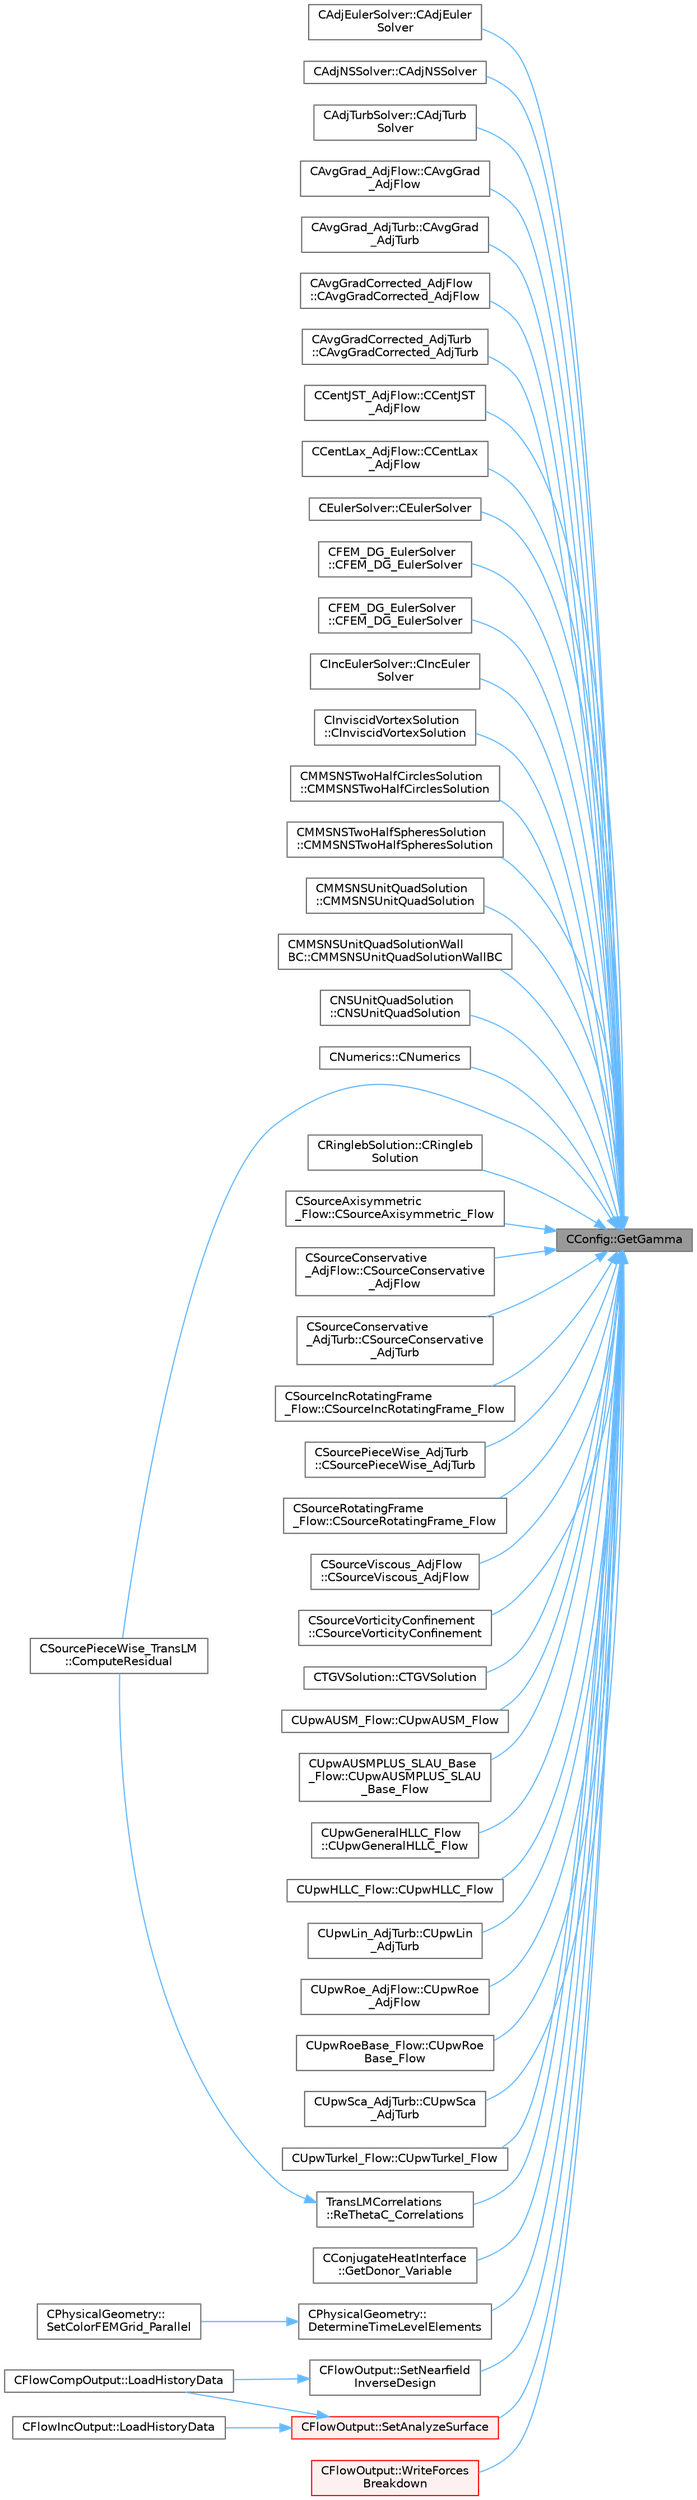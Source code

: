 digraph "CConfig::GetGamma"
{
 // LATEX_PDF_SIZE
  bgcolor="transparent";
  edge [fontname=Helvetica,fontsize=10,labelfontname=Helvetica,labelfontsize=10];
  node [fontname=Helvetica,fontsize=10,shape=box,height=0.2,width=0.4];
  rankdir="RL";
  Node1 [id="Node000001",label="CConfig::GetGamma",height=0.2,width=0.4,color="gray40", fillcolor="grey60", style="filled", fontcolor="black",tooltip="Get the value of the Gamma of fluid (ratio of specific heats)."];
  Node1 -> Node2 [id="edge1_Node000001_Node000002",dir="back",color="steelblue1",style="solid",tooltip=" "];
  Node2 [id="Node000002",label="CAdjEulerSolver::CAdjEuler\lSolver",height=0.2,width=0.4,color="grey40", fillcolor="white", style="filled",URL="$classCAdjEulerSolver.html#a0a739888df9436d4707665d152a7af1a",tooltip=" "];
  Node1 -> Node3 [id="edge2_Node000001_Node000003",dir="back",color="steelblue1",style="solid",tooltip=" "];
  Node3 [id="Node000003",label="CAdjNSSolver::CAdjNSSolver",height=0.2,width=0.4,color="grey40", fillcolor="white", style="filled",URL="$classCAdjNSSolver.html#a323f1dc7c0b9fe00d1911eeeea365d46",tooltip=" "];
  Node1 -> Node4 [id="edge3_Node000001_Node000004",dir="back",color="steelblue1",style="solid",tooltip=" "];
  Node4 [id="Node000004",label="CAdjTurbSolver::CAdjTurb\lSolver",height=0.2,width=0.4,color="grey40", fillcolor="white", style="filled",URL="$classCAdjTurbSolver.html#a621bdae0b081f25a67425cc037cd90a2",tooltip=" "];
  Node1 -> Node5 [id="edge4_Node000001_Node000005",dir="back",color="steelblue1",style="solid",tooltip=" "];
  Node5 [id="Node000005",label="CAvgGrad_AdjFlow::CAvgGrad\l_AdjFlow",height=0.2,width=0.4,color="grey40", fillcolor="white", style="filled",URL="$classCAvgGrad__AdjFlow.html#add6d9e0766bfbc435d5c6030e174e5db",tooltip="Constructor of the class."];
  Node1 -> Node6 [id="edge5_Node000001_Node000006",dir="back",color="steelblue1",style="solid",tooltip=" "];
  Node6 [id="Node000006",label="CAvgGrad_AdjTurb::CAvgGrad\l_AdjTurb",height=0.2,width=0.4,color="grey40", fillcolor="white", style="filled",URL="$classCAvgGrad__AdjTurb.html#a60e82051140de4d468062ef4203c318e",tooltip="Constructor of the class."];
  Node1 -> Node7 [id="edge6_Node000001_Node000007",dir="back",color="steelblue1",style="solid",tooltip=" "];
  Node7 [id="Node000007",label="CAvgGradCorrected_AdjFlow\l::CAvgGradCorrected_AdjFlow",height=0.2,width=0.4,color="grey40", fillcolor="white", style="filled",URL="$classCAvgGradCorrected__AdjFlow.html#add60fa453e90d4a5703aa19253c460d4",tooltip="Constructor of the class."];
  Node1 -> Node8 [id="edge7_Node000001_Node000008",dir="back",color="steelblue1",style="solid",tooltip=" "];
  Node8 [id="Node000008",label="CAvgGradCorrected_AdjTurb\l::CAvgGradCorrected_AdjTurb",height=0.2,width=0.4,color="grey40", fillcolor="white", style="filled",URL="$classCAvgGradCorrected__AdjTurb.html#ac004c0bbdc8d4f160e27b233871e2f13",tooltip="Constructor of the class."];
  Node1 -> Node9 [id="edge8_Node000001_Node000009",dir="back",color="steelblue1",style="solid",tooltip=" "];
  Node9 [id="Node000009",label="CCentJST_AdjFlow::CCentJST\l_AdjFlow",height=0.2,width=0.4,color="grey40", fillcolor="white", style="filled",URL="$classCCentJST__AdjFlow.html#a7822739aeee9c8ee0f0fd72b28858572",tooltip="Constructor of the class."];
  Node1 -> Node10 [id="edge9_Node000001_Node000010",dir="back",color="steelblue1",style="solid",tooltip=" "];
  Node10 [id="Node000010",label="CCentLax_AdjFlow::CCentLax\l_AdjFlow",height=0.2,width=0.4,color="grey40", fillcolor="white", style="filled",URL="$classCCentLax__AdjFlow.html#af3dfa3266fe9ee5f7b7fc9ab7c6a35ff",tooltip="Constructor of the class."];
  Node1 -> Node11 [id="edge10_Node000001_Node000011",dir="back",color="steelblue1",style="solid",tooltip=" "];
  Node11 [id="Node000011",label="CEulerSolver::CEulerSolver",height=0.2,width=0.4,color="grey40", fillcolor="white", style="filled",URL="$classCEulerSolver.html#acb987947b2e76a9900605cb5fee72460",tooltip="Main constructor of this class."];
  Node1 -> Node12 [id="edge11_Node000001_Node000012",dir="back",color="steelblue1",style="solid",tooltip=" "];
  Node12 [id="Node000012",label="CFEM_DG_EulerSolver\l::CFEM_DG_EulerSolver",height=0.2,width=0.4,color="grey40", fillcolor="white", style="filled",URL="$classCFEM__DG__EulerSolver.html#a70d30ef9e7cd7620d54ec73f4b1ed28c",tooltip=" "];
  Node1 -> Node13 [id="edge12_Node000001_Node000013",dir="back",color="steelblue1",style="solid",tooltip=" "];
  Node13 [id="Node000013",label="CFEM_DG_EulerSolver\l::CFEM_DG_EulerSolver",height=0.2,width=0.4,color="grey40", fillcolor="white", style="filled",URL="$classCFEM__DG__EulerSolver.html#a677fa998b78bd489a3f8bee0d56623dd",tooltip=" "];
  Node1 -> Node14 [id="edge13_Node000001_Node000014",dir="back",color="steelblue1",style="solid",tooltip=" "];
  Node14 [id="Node000014",label="CIncEulerSolver::CIncEuler\lSolver",height=0.2,width=0.4,color="grey40", fillcolor="white", style="filled",URL="$classCIncEulerSolver.html#a2a0c72c1d1d79e45c69da03e01f6281a",tooltip="Constructor of the class."];
  Node1 -> Node15 [id="edge14_Node000001_Node000015",dir="back",color="steelblue1",style="solid",tooltip=" "];
  Node15 [id="Node000015",label="CInviscidVortexSolution\l::CInviscidVortexSolution",height=0.2,width=0.4,color="grey40", fillcolor="white", style="filled",URL="$classCInviscidVortexSolution.html#a9fb38c20420c540927889c1769385d74",tooltip=" "];
  Node1 -> Node16 [id="edge15_Node000001_Node000016",dir="back",color="steelblue1",style="solid",tooltip=" "];
  Node16 [id="Node000016",label="CMMSNSTwoHalfCirclesSolution\l::CMMSNSTwoHalfCirclesSolution",height=0.2,width=0.4,color="grey40", fillcolor="white", style="filled",URL="$classCMMSNSTwoHalfCirclesSolution.html#afb31f8a5302b2a376a1781805fefb3f1",tooltip=" "];
  Node1 -> Node17 [id="edge16_Node000001_Node000017",dir="back",color="steelblue1",style="solid",tooltip=" "];
  Node17 [id="Node000017",label="CMMSNSTwoHalfSpheresSolution\l::CMMSNSTwoHalfSpheresSolution",height=0.2,width=0.4,color="grey40", fillcolor="white", style="filled",URL="$classCMMSNSTwoHalfSpheresSolution.html#a8a5a9229428c02216ec39243e5738c2c",tooltip=" "];
  Node1 -> Node18 [id="edge17_Node000001_Node000018",dir="back",color="steelblue1",style="solid",tooltip=" "];
  Node18 [id="Node000018",label="CMMSNSUnitQuadSolution\l::CMMSNSUnitQuadSolution",height=0.2,width=0.4,color="grey40", fillcolor="white", style="filled",URL="$classCMMSNSUnitQuadSolution.html#a15ed15b17ed5e8bcc2c4e22ae0208609",tooltip=" "];
  Node1 -> Node19 [id="edge18_Node000001_Node000019",dir="back",color="steelblue1",style="solid",tooltip=" "];
  Node19 [id="Node000019",label="CMMSNSUnitQuadSolutionWall\lBC::CMMSNSUnitQuadSolutionWallBC",height=0.2,width=0.4,color="grey40", fillcolor="white", style="filled",URL="$classCMMSNSUnitQuadSolutionWallBC.html#a8a073b252ded24ccdb874d41b6e1660a",tooltip=" "];
  Node1 -> Node20 [id="edge19_Node000001_Node000020",dir="back",color="steelblue1",style="solid",tooltip=" "];
  Node20 [id="Node000020",label="CNSUnitQuadSolution\l::CNSUnitQuadSolution",height=0.2,width=0.4,color="grey40", fillcolor="white", style="filled",URL="$classCNSUnitQuadSolution.html#a7e40a7f6fddad267f011675ff5f39fe3",tooltip=" "];
  Node1 -> Node21 [id="edge20_Node000001_Node000021",dir="back",color="steelblue1",style="solid",tooltip=" "];
  Node21 [id="Node000021",label="CNumerics::CNumerics",height=0.2,width=0.4,color="grey40", fillcolor="white", style="filled",URL="$classCNumerics.html#a79f665435f17104034568a1552fdea6d",tooltip=" "];
  Node1 -> Node22 [id="edge21_Node000001_Node000022",dir="back",color="steelblue1",style="solid",tooltip=" "];
  Node22 [id="Node000022",label="CSourcePieceWise_TransLM\l::ComputeResidual",height=0.2,width=0.4,color="grey40", fillcolor="white", style="filled",URL="$classCSourcePieceWise__TransLM.html#a4d02bd499be33be05c82bd84d466caac",tooltip="Residual for source term integration."];
  Node1 -> Node23 [id="edge22_Node000001_Node000023",dir="back",color="steelblue1",style="solid",tooltip=" "];
  Node23 [id="Node000023",label="CRinglebSolution::CRingleb\lSolution",height=0.2,width=0.4,color="grey40", fillcolor="white", style="filled",URL="$classCRinglebSolution.html#aaa237aa151b2dfc483805a864c0c1c16",tooltip=" "];
  Node1 -> Node24 [id="edge23_Node000001_Node000024",dir="back",color="steelblue1",style="solid",tooltip=" "];
  Node24 [id="Node000024",label="CSourceAxisymmetric\l_Flow::CSourceAxisymmetric_Flow",height=0.2,width=0.4,color="grey40", fillcolor="white", style="filled",URL="$classCSourceAxisymmetric__Flow.html#adb33590e9c81db638ec1d86bd5ffcb82",tooltip="Constructor of the class."];
  Node1 -> Node25 [id="edge24_Node000001_Node000025",dir="back",color="steelblue1",style="solid",tooltip=" "];
  Node25 [id="Node000025",label="CSourceConservative\l_AdjFlow::CSourceConservative\l_AdjFlow",height=0.2,width=0.4,color="grey40", fillcolor="white", style="filled",URL="$classCSourceConservative__AdjFlow.html#a6d91c8e06eb6516623e8b1b882a3c0ac",tooltip="Constructor of the class."];
  Node1 -> Node26 [id="edge25_Node000001_Node000026",dir="back",color="steelblue1",style="solid",tooltip=" "];
  Node26 [id="Node000026",label="CSourceConservative\l_AdjTurb::CSourceConservative\l_AdjTurb",height=0.2,width=0.4,color="grey40", fillcolor="white", style="filled",URL="$classCSourceConservative__AdjTurb.html#aaf3f061384bb8c954209708284882b86",tooltip="Constructor of the class."];
  Node1 -> Node27 [id="edge26_Node000001_Node000027",dir="back",color="steelblue1",style="solid",tooltip=" "];
  Node27 [id="Node000027",label="CSourceIncRotatingFrame\l_Flow::CSourceIncRotatingFrame_Flow",height=0.2,width=0.4,color="grey40", fillcolor="white", style="filled",URL="$classCSourceIncRotatingFrame__Flow.html#a2190d99be35e619e4c3c8444e5c6e234",tooltip="Constructor of the class."];
  Node1 -> Node28 [id="edge27_Node000001_Node000028",dir="back",color="steelblue1",style="solid",tooltip=" "];
  Node28 [id="Node000028",label="CSourcePieceWise_AdjTurb\l::CSourcePieceWise_AdjTurb",height=0.2,width=0.4,color="grey40", fillcolor="white", style="filled",URL="$classCSourcePieceWise__AdjTurb.html#a9f8517a4963091bab2d0af1f42e88575",tooltip="Constructor of the class."];
  Node1 -> Node29 [id="edge28_Node000001_Node000029",dir="back",color="steelblue1",style="solid",tooltip=" "];
  Node29 [id="Node000029",label="CSourceRotatingFrame\l_Flow::CSourceRotatingFrame_Flow",height=0.2,width=0.4,color="grey40", fillcolor="white", style="filled",URL="$classCSourceRotatingFrame__Flow.html#ad9f3134d2935f88596b6ed399b12bb4c",tooltip="Constructor of the class."];
  Node1 -> Node30 [id="edge29_Node000001_Node000030",dir="back",color="steelblue1",style="solid",tooltip=" "];
  Node30 [id="Node000030",label="CSourceViscous_AdjFlow\l::CSourceViscous_AdjFlow",height=0.2,width=0.4,color="grey40", fillcolor="white", style="filled",URL="$classCSourceViscous__AdjFlow.html#af707b19902708eaa7ba10d77dac47f08",tooltip="Constructor of the class."];
  Node1 -> Node31 [id="edge30_Node000001_Node000031",dir="back",color="steelblue1",style="solid",tooltip=" "];
  Node31 [id="Node000031",label="CSourceVorticityConfinement\l::CSourceVorticityConfinement",height=0.2,width=0.4,color="grey40", fillcolor="white", style="filled",URL="$classCSourceVorticityConfinement.html#af76665f6f8a62279b100c3ebbe51a617",tooltip="Constructor of the class."];
  Node1 -> Node32 [id="edge31_Node000001_Node000032",dir="back",color="steelblue1",style="solid",tooltip=" "];
  Node32 [id="Node000032",label="CTGVSolution::CTGVSolution",height=0.2,width=0.4,color="grey40", fillcolor="white", style="filled",URL="$classCTGVSolution.html#a9abff4ee12f6573861db6cd57bb988cc",tooltip=" "];
  Node1 -> Node33 [id="edge32_Node000001_Node000033",dir="back",color="steelblue1",style="solid",tooltip=" "];
  Node33 [id="Node000033",label="CUpwAUSM_Flow::CUpwAUSM_Flow",height=0.2,width=0.4,color="grey40", fillcolor="white", style="filled",URL="$classCUpwAUSM__Flow.html#a7766ece1b8d685584ef5bd296319d51e",tooltip="Constructor of the class."];
  Node1 -> Node34 [id="edge33_Node000001_Node000034",dir="back",color="steelblue1",style="solid",tooltip=" "];
  Node34 [id="Node000034",label="CUpwAUSMPLUS_SLAU_Base\l_Flow::CUpwAUSMPLUS_SLAU\l_Base_Flow",height=0.2,width=0.4,color="grey40", fillcolor="white", style="filled",URL="$classCUpwAUSMPLUS__SLAU__Base__Flow.html#ae120c0b87dfab0e9aae7686dc6b91334",tooltip="Constructor of the class."];
  Node1 -> Node35 [id="edge34_Node000001_Node000035",dir="back",color="steelblue1",style="solid",tooltip=" "];
  Node35 [id="Node000035",label="CUpwGeneralHLLC_Flow\l::CUpwGeneralHLLC_Flow",height=0.2,width=0.4,color="grey40", fillcolor="white", style="filled",URL="$classCUpwGeneralHLLC__Flow.html#ae77a9001fe08fe6f1130242d7f137e4f",tooltip="Constructor of the class."];
  Node1 -> Node36 [id="edge35_Node000001_Node000036",dir="back",color="steelblue1",style="solid",tooltip=" "];
  Node36 [id="Node000036",label="CUpwHLLC_Flow::CUpwHLLC_Flow",height=0.2,width=0.4,color="grey40", fillcolor="white", style="filled",URL="$classCUpwHLLC__Flow.html#a5d9a84604328d7faec6d0c9f218d9fe2",tooltip="Constructor of the class."];
  Node1 -> Node37 [id="edge36_Node000001_Node000037",dir="back",color="steelblue1",style="solid",tooltip=" "];
  Node37 [id="Node000037",label="CUpwLin_AdjTurb::CUpwLin\l_AdjTurb",height=0.2,width=0.4,color="grey40", fillcolor="white", style="filled",URL="$classCUpwLin__AdjTurb.html#a2daecf8b157343a978569f1c745a8566",tooltip="Constructor of the class."];
  Node1 -> Node38 [id="edge37_Node000001_Node000038",dir="back",color="steelblue1",style="solid",tooltip=" "];
  Node38 [id="Node000038",label="CUpwRoe_AdjFlow::CUpwRoe\l_AdjFlow",height=0.2,width=0.4,color="grey40", fillcolor="white", style="filled",URL="$classCUpwRoe__AdjFlow.html#a83c42049eae2cfe4e2d57b7173cb1f9a",tooltip="Constructor of the class."];
  Node1 -> Node39 [id="edge38_Node000001_Node000039",dir="back",color="steelblue1",style="solid",tooltip=" "];
  Node39 [id="Node000039",label="CUpwRoeBase_Flow::CUpwRoe\lBase_Flow",height=0.2,width=0.4,color="grey40", fillcolor="white", style="filled",URL="$classCUpwRoeBase__Flow.html#afcf0f8818efca89abea863a4956ad41c",tooltip="Constructor of the class."];
  Node1 -> Node40 [id="edge39_Node000001_Node000040",dir="back",color="steelblue1",style="solid",tooltip=" "];
  Node40 [id="Node000040",label="CUpwSca_AdjTurb::CUpwSca\l_AdjTurb",height=0.2,width=0.4,color="grey40", fillcolor="white", style="filled",URL="$classCUpwSca__AdjTurb.html#ae18f92abb2dd58a065c01689ce6c8a3f",tooltip="Constructor of the class."];
  Node1 -> Node41 [id="edge40_Node000001_Node000041",dir="back",color="steelblue1",style="solid",tooltip=" "];
  Node41 [id="Node000041",label="CUpwTurkel_Flow::CUpwTurkel_Flow",height=0.2,width=0.4,color="grey40", fillcolor="white", style="filled",URL="$classCUpwTurkel__Flow.html#aa0580519b5a7af16e861b0ad95f3316f",tooltip="Constructor of the class."];
  Node1 -> Node42 [id="edge41_Node000001_Node000042",dir="back",color="steelblue1",style="solid",tooltip=" "];
  Node42 [id="Node000042",label="CPhysicalGeometry::\lDetermineTimeLevelElements",height=0.2,width=0.4,color="grey40", fillcolor="white", style="filled",URL="$classCPhysicalGeometry.html#a18f63cc49f7dc20241a0599ad1426ba8",tooltip="Determine the time level of the elements when time accurate local time stepping is employed."];
  Node42 -> Node43 [id="edge42_Node000042_Node000043",dir="back",color="steelblue1",style="solid",tooltip=" "];
  Node43 [id="Node000043",label="CPhysicalGeometry::\lSetColorFEMGrid_Parallel",height=0.2,width=0.4,color="grey40", fillcolor="white", style="filled",URL="$classCPhysicalGeometry.html#a0a1295415b0ff3105673f5733682e151",tooltip="Set the domains for FEM grid partitioning using ParMETIS."];
  Node1 -> Node44 [id="edge43_Node000001_Node000044",dir="back",color="steelblue1",style="solid",tooltip=" "];
  Node44 [id="Node000044",label="CConjugateHeatInterface\l::GetDonor_Variable",height=0.2,width=0.4,color="grey40", fillcolor="white", style="filled",URL="$classCConjugateHeatInterface.html#a11264c7dda7df147258e1ee89b315ea8",tooltip="Retrieve the variable that will be sent from donor mesh to target mesh."];
  Node1 -> Node45 [id="edge44_Node000001_Node000045",dir="back",color="steelblue1",style="solid",tooltip=" "];
  Node45 [id="Node000045",label="TransLMCorrelations\l::ReThetaC_Correlations",height=0.2,width=0.4,color="grey40", fillcolor="white", style="filled",URL="$classTransLMCorrelations.html#aba39e2528c50b03c875d7892850a5637",tooltip="Compute Re_theta_c from correlations."];
  Node45 -> Node22 [id="edge45_Node000045_Node000022",dir="back",color="steelblue1",style="solid",tooltip=" "];
  Node1 -> Node46 [id="edge46_Node000001_Node000046",dir="back",color="steelblue1",style="solid",tooltip=" "];
  Node46 [id="Node000046",label="CFlowOutput::SetAnalyzeSurface",height=0.2,width=0.4,color="red", fillcolor="#FFF0F0", style="filled",URL="$classCFlowOutput.html#ad5ff0360271937e65692893a69b4923a",tooltip="Set flow surface output field values."];
  Node46 -> Node47 [id="edge47_Node000046_Node000047",dir="back",color="steelblue1",style="solid",tooltip=" "];
  Node47 [id="Node000047",label="CFlowCompOutput::LoadHistoryData",height=0.2,width=0.4,color="grey40", fillcolor="white", style="filled",URL="$classCFlowCompOutput.html#a393cb19a691990ee6e88f844eccc79ed",tooltip="Load the history output field values."];
  Node46 -> Node48 [id="edge48_Node000046_Node000048",dir="back",color="steelblue1",style="solid",tooltip=" "];
  Node48 [id="Node000048",label="CFlowIncOutput::LoadHistoryData",height=0.2,width=0.4,color="grey40", fillcolor="white", style="filled",URL="$classCFlowIncOutput.html#a466112efa2e3a89cdd2456701a0480b5",tooltip="Load the history output field values."];
  Node1 -> Node50 [id="edge49_Node000001_Node000050",dir="back",color="steelblue1",style="solid",tooltip=" "];
  Node50 [id="Node000050",label="CFlowOutput::SetNearfield\lInverseDesign",height=0.2,width=0.4,color="grey40", fillcolor="white", style="filled",URL="$classCFlowOutput.html#a2167086849749769f93a0078f738c1e2",tooltip="Set nearfield inverse design output field values (and also into the solver)."];
  Node50 -> Node47 [id="edge50_Node000050_Node000047",dir="back",color="steelblue1",style="solid",tooltip=" "];
  Node1 -> Node51 [id="edge51_Node000001_Node000051",dir="back",color="steelblue1",style="solid",tooltip=" "];
  Node51 [id="Node000051",label="CFlowOutput::WriteForces\lBreakdown",height=0.2,width=0.4,color="red", fillcolor="#FFF0F0", style="filled",URL="$classCFlowOutput.html#aff6a6f11c9f53f559bab9ca94b21cd2a",tooltip="Write the forces breakdown file."];
}
